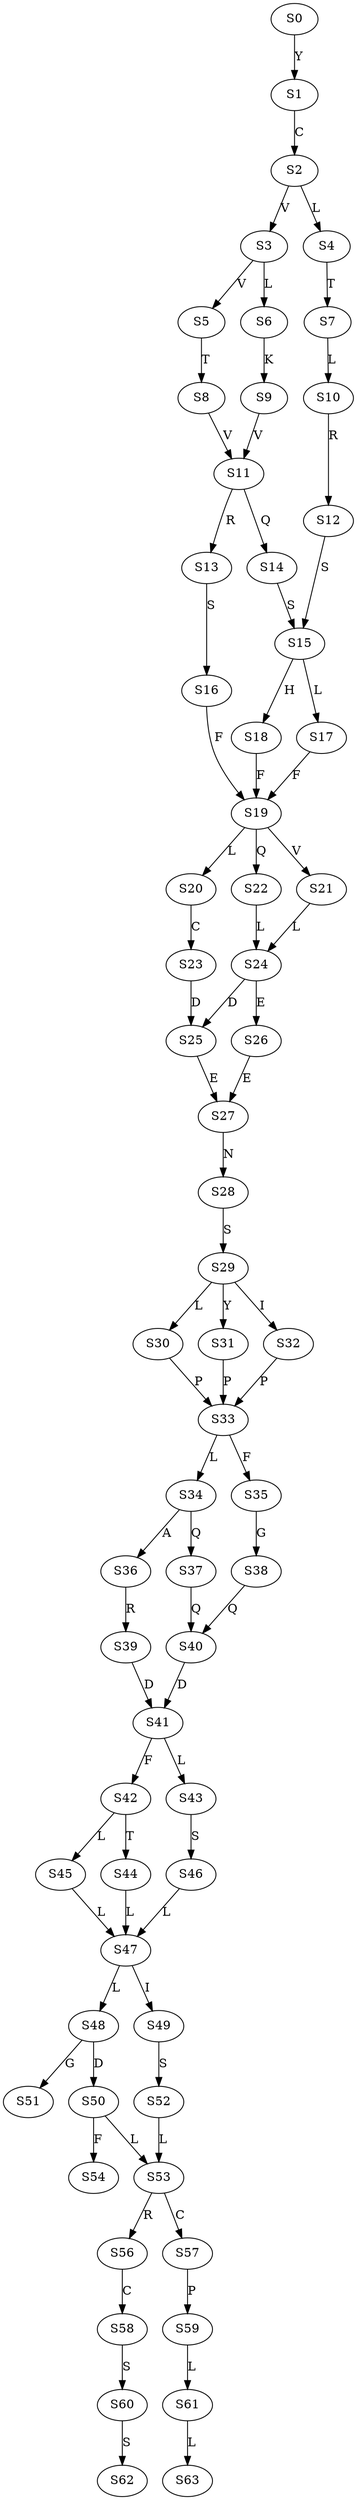 strict digraph  {
	S0 -> S1 [ label = Y ];
	S1 -> S2 [ label = C ];
	S2 -> S3 [ label = V ];
	S2 -> S4 [ label = L ];
	S3 -> S5 [ label = V ];
	S3 -> S6 [ label = L ];
	S4 -> S7 [ label = T ];
	S5 -> S8 [ label = T ];
	S6 -> S9 [ label = K ];
	S7 -> S10 [ label = L ];
	S8 -> S11 [ label = V ];
	S9 -> S11 [ label = V ];
	S10 -> S12 [ label = R ];
	S11 -> S13 [ label = R ];
	S11 -> S14 [ label = Q ];
	S12 -> S15 [ label = S ];
	S13 -> S16 [ label = S ];
	S14 -> S15 [ label = S ];
	S15 -> S17 [ label = L ];
	S15 -> S18 [ label = H ];
	S16 -> S19 [ label = F ];
	S17 -> S19 [ label = F ];
	S18 -> S19 [ label = F ];
	S19 -> S20 [ label = L ];
	S19 -> S21 [ label = V ];
	S19 -> S22 [ label = Q ];
	S20 -> S23 [ label = C ];
	S21 -> S24 [ label = L ];
	S22 -> S24 [ label = L ];
	S23 -> S25 [ label = D ];
	S24 -> S26 [ label = E ];
	S24 -> S25 [ label = D ];
	S25 -> S27 [ label = E ];
	S26 -> S27 [ label = E ];
	S27 -> S28 [ label = N ];
	S28 -> S29 [ label = S ];
	S29 -> S30 [ label = L ];
	S29 -> S31 [ label = Y ];
	S29 -> S32 [ label = I ];
	S30 -> S33 [ label = P ];
	S31 -> S33 [ label = P ];
	S32 -> S33 [ label = P ];
	S33 -> S34 [ label = L ];
	S33 -> S35 [ label = F ];
	S34 -> S36 [ label = A ];
	S34 -> S37 [ label = Q ];
	S35 -> S38 [ label = G ];
	S36 -> S39 [ label = R ];
	S37 -> S40 [ label = Q ];
	S38 -> S40 [ label = Q ];
	S39 -> S41 [ label = D ];
	S40 -> S41 [ label = D ];
	S41 -> S42 [ label = F ];
	S41 -> S43 [ label = L ];
	S42 -> S44 [ label = T ];
	S42 -> S45 [ label = L ];
	S43 -> S46 [ label = S ];
	S44 -> S47 [ label = L ];
	S45 -> S47 [ label = L ];
	S46 -> S47 [ label = L ];
	S47 -> S48 [ label = L ];
	S47 -> S49 [ label = I ];
	S48 -> S50 [ label = D ];
	S48 -> S51 [ label = G ];
	S49 -> S52 [ label = S ];
	S50 -> S53 [ label = L ];
	S50 -> S54 [ label = F ];
	S52 -> S53 [ label = L ];
	S53 -> S56 [ label = R ];
	S53 -> S57 [ label = C ];
	S56 -> S58 [ label = C ];
	S57 -> S59 [ label = P ];
	S58 -> S60 [ label = S ];
	S59 -> S61 [ label = L ];
	S60 -> S62 [ label = S ];
	S61 -> S63 [ label = L ];
}
